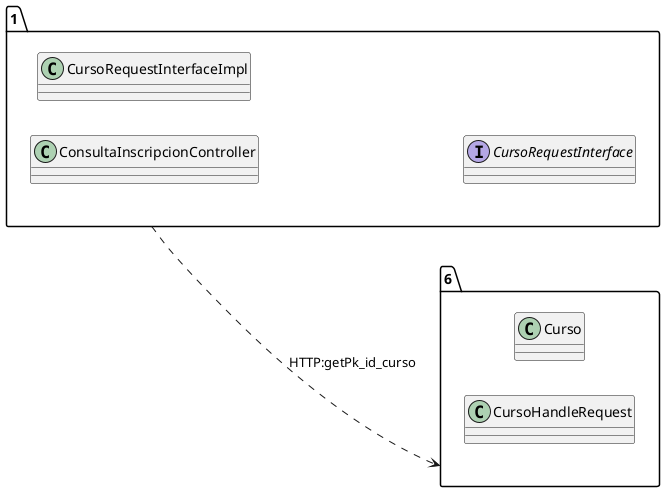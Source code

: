 @startuml 
allow_mixing
left to right direction
package "1"{
class ConsultaInscripcionController
class CursoRequestInterfaceImpl
interface CursoRequestInterface

}
package "6"{
class Curso
class CursoHandleRequest

}
"1" ..> "6":HTTP:getPk_id_curso
@enduml